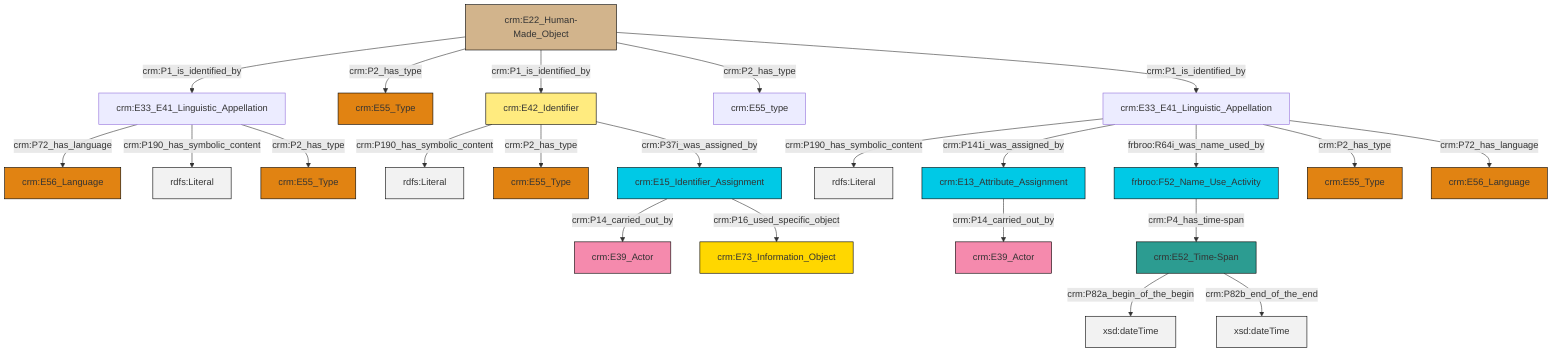 graph TD
classDef Literal fill:#f2f2f2,stroke:#000000;
classDef CRM_Entity fill:#FFFFFF,stroke:#000000;
classDef Temporal_Entity fill:#00C9E6, stroke:#000000;
classDef Type fill:#E18312, stroke:#000000;
classDef Time-Span fill:#2C9C91, stroke:#000000;
classDef Appellation fill:#FFEB7F, stroke:#000000;
classDef Place fill:#008836, stroke:#000000;
classDef Persistent_Item fill:#B266B2, stroke:#000000;
classDef Conceptual_Object fill:#FFD700, stroke:#000000;
classDef Physical_Thing fill:#D2B48C, stroke:#000000;
classDef Actor fill:#f58aad, stroke:#000000;
classDef PC_Classes fill:#4ce600, stroke:#000000;
classDef Multi fill:#cccccc,stroke:#000000;

4["crm:E33_E41_Linguistic_Appellation"]:::Default -->|crm:P72_has_language| 5["crm:E56_Language"]:::Type
4["crm:E33_E41_Linguistic_Appellation"]:::Default -->|crm:P190_has_symbolic_content| 12[rdfs:Literal]:::Literal
10["crm:E42_Identifier"]:::Appellation -->|crm:P190_has_symbolic_content| 15[rdfs:Literal]:::Literal
0["crm:E33_E41_Linguistic_Appellation"]:::Default -->|crm:P190_has_symbolic_content| 16[rdfs:Literal]:::Literal
17["crm:E13_Attribute_Assignment"]:::Temporal_Entity -->|crm:P14_carried_out_by| 18["crm:E39_Actor"]:::Actor
19["crm:E22_Human-Made_Object"]:::Physical_Thing -->|crm:P1_is_identified_by| 4["crm:E33_E41_Linguistic_Appellation"]:::Default
19["crm:E22_Human-Made_Object"]:::Physical_Thing -->|crm:P2_has_type| 22["crm:E55_Type"]:::Type
0["crm:E33_E41_Linguistic_Appellation"]:::Default -->|crm:P141i_was_assigned_by| 17["crm:E13_Attribute_Assignment"]:::Temporal_Entity
0["crm:E33_E41_Linguistic_Appellation"]:::Default -->|frbroo:R64i_was_name_used_by| 24["frbroo:F52_Name_Use_Activity"]:::Temporal_Entity
10["crm:E42_Identifier"]:::Appellation -->|crm:P2_has_type| 2["crm:E55_Type"]:::Type
28["crm:E15_Identifier_Assignment"]:::Temporal_Entity -->|crm:P14_carried_out_by| 31["crm:E39_Actor"]:::Actor
19["crm:E22_Human-Made_Object"]:::Physical_Thing -->|crm:P1_is_identified_by| 10["crm:E42_Identifier"]:::Appellation
10["crm:E42_Identifier"]:::Appellation -->|crm:P37i_was_assigned_by| 28["crm:E15_Identifier_Assignment"]:::Temporal_Entity
4["crm:E33_E41_Linguistic_Appellation"]:::Default -->|crm:P2_has_type| 8["crm:E55_Type"]:::Type
28["crm:E15_Identifier_Assignment"]:::Temporal_Entity -->|crm:P16_used_specific_object| 20["crm:E73_Information_Object"]:::Conceptual_Object
13["crm:E52_Time-Span"]:::Time-Span -->|crm:P82a_begin_of_the_begin| 36[xsd:dateTime]:::Literal
24["frbroo:F52_Name_Use_Activity"]:::Temporal_Entity -->|crm:P4_has_time-span| 13["crm:E52_Time-Span"]:::Time-Span
0["crm:E33_E41_Linguistic_Appellation"]:::Default -->|crm:P2_has_type| 37["crm:E55_Type"]:::Type
19["crm:E22_Human-Made_Object"]:::Physical_Thing -->|crm:P2_has_type| 6["crm:E55_type"]:::Default
19["crm:E22_Human-Made_Object"]:::Physical_Thing -->|crm:P1_is_identified_by| 0["crm:E33_E41_Linguistic_Appellation"]:::Default
0["crm:E33_E41_Linguistic_Appellation"]:::Default -->|crm:P72_has_language| 32["crm:E56_Language"]:::Type
13["crm:E52_Time-Span"]:::Time-Span -->|crm:P82b_end_of_the_end| 41[xsd:dateTime]:::Literal
